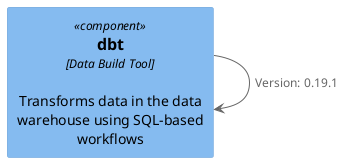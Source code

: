 @startuml

!include <C4/C4_Component>

Component(dbt_tool, "dbt", "Data Build Tool", "Transforms data in the data warehouse using SQL-based workflows")
dbt_tool -> dbt_tool : "Version: 0.19.1"

@enduml
